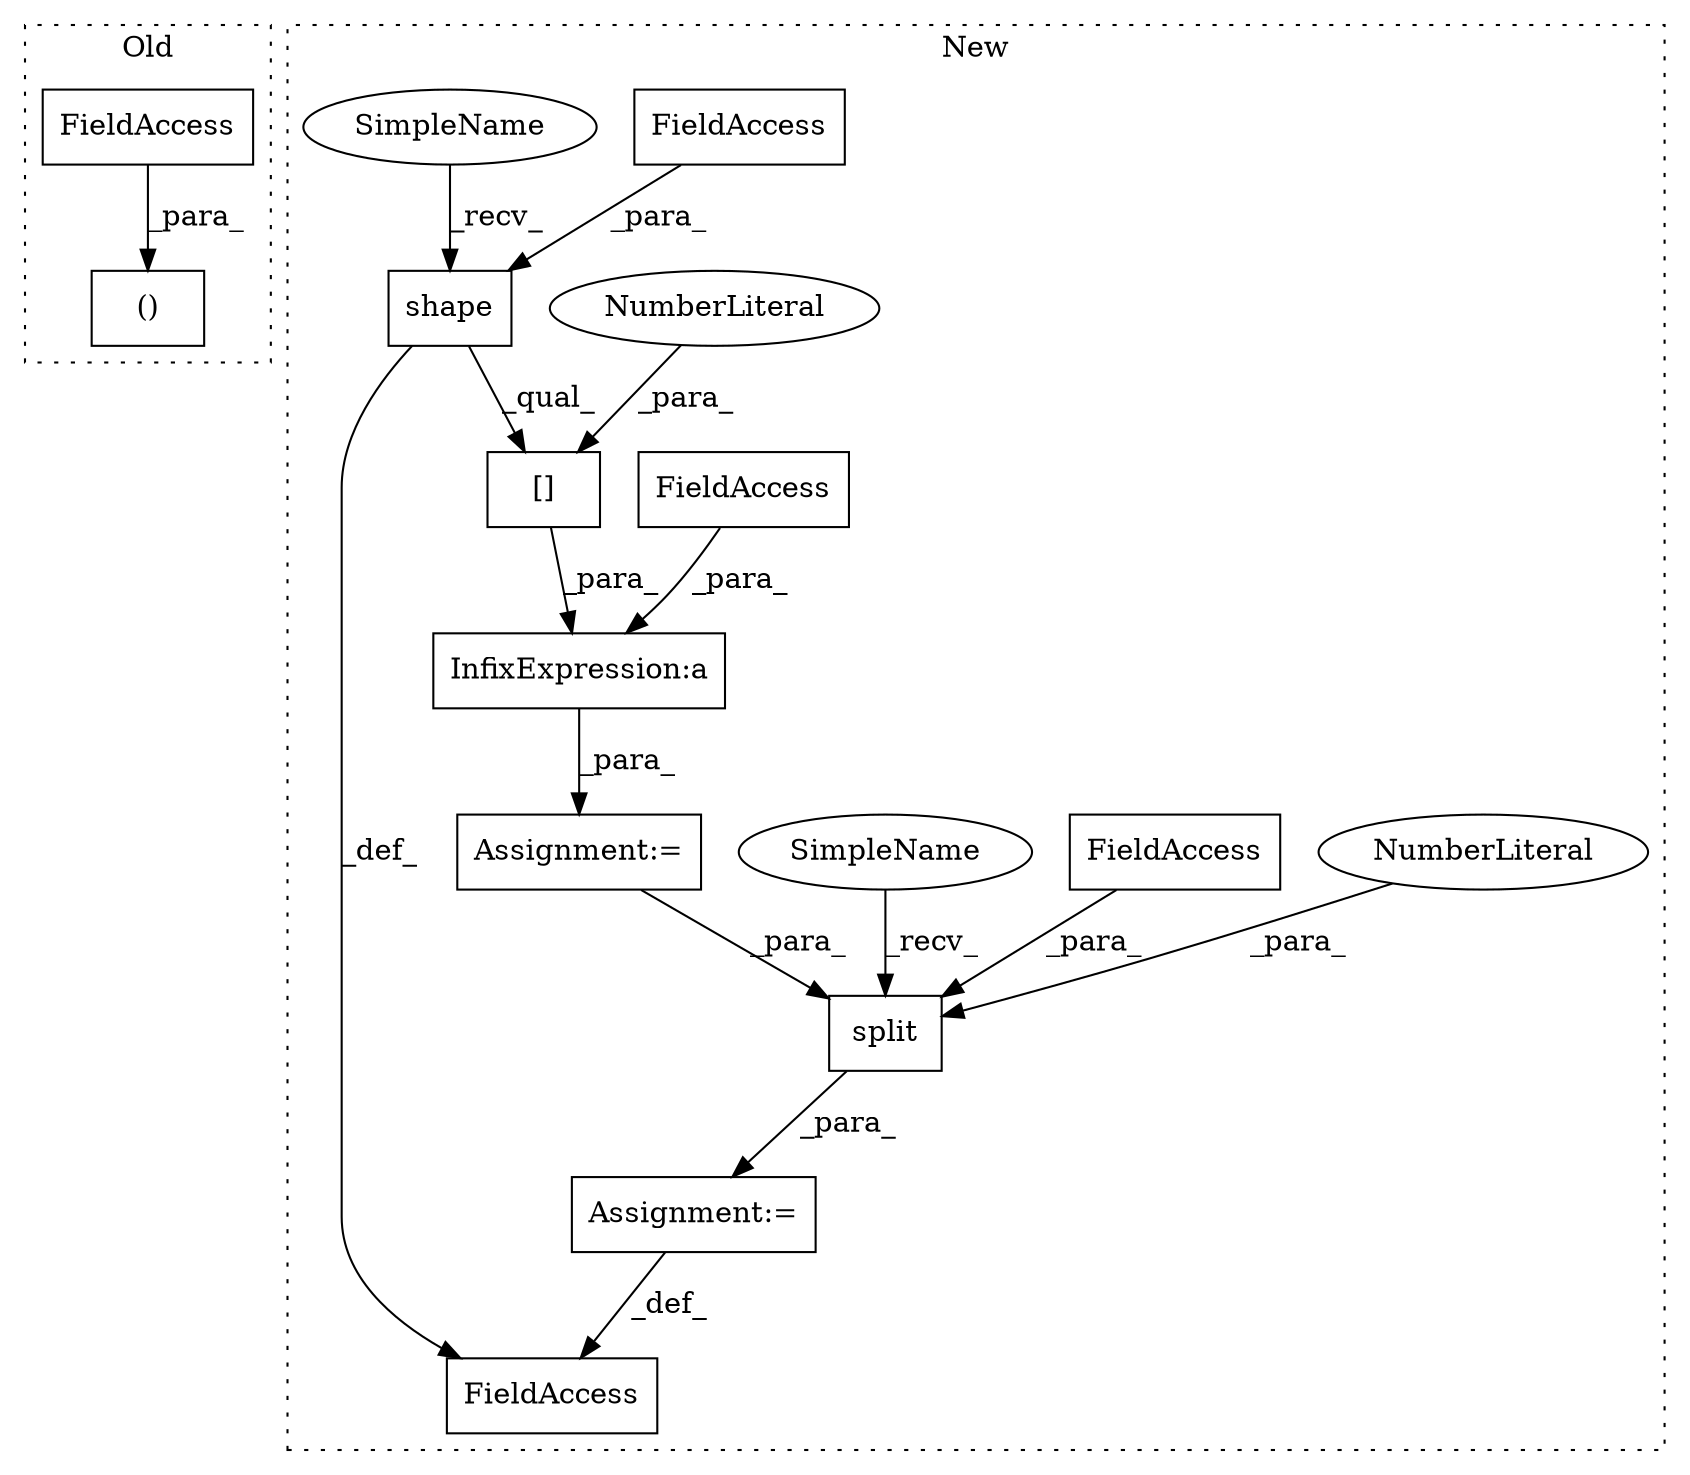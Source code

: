 digraph G {
subgraph cluster0 {
1 [label="()" a="106" s="16072" l="47" shape="box"];
10 [label="FieldAccess" a="22" s="16102" l="17" shape="box"];
label = "Old";
style="dotted";
}
subgraph cluster1 {
2 [label="shape" a="32" s="20767,20779" l="6,1" shape="box"];
3 [label="Assignment:=" a="7" s="20759" l="1" shape="box"];
4 [label="Assignment:=" a="7" s="20829" l="1" shape="box"];
5 [label="[]" a="2" s="20761,20782" l="20,1" shape="box"];
6 [label="NumberLiteral" a="34" s="20781" l="1" shape="ellipse"];
7 [label="split" a="32" s="20836,20857" l="6,1" shape="box"];
8 [label="InfixExpression:a" a="27" s="20783" l="3" shape="box"];
9 [label="NumberLiteral" a="34" s="20856" l="1" shape="ellipse"];
11 [label="FieldAccess" a="22" s="20786" l="6" shape="box"];
12 [label="FieldAccess" a="22" s="20842" l="6" shape="box"];
13 [label="FieldAccess" a="22" s="20773" l="6" shape="box"];
14 [label="FieldAccess" a="22" s="20823" l="6" shape="box"];
15 [label="SimpleName" a="42" s="20830" l="5" shape="ellipse"];
16 [label="SimpleName" a="42" s="20761" l="5" shape="ellipse"];
label = "New";
style="dotted";
}
2 -> 14 [label="_def_"];
2 -> 5 [label="_qual_"];
3 -> 7 [label="_para_"];
4 -> 14 [label="_def_"];
5 -> 8 [label="_para_"];
6 -> 5 [label="_para_"];
7 -> 4 [label="_para_"];
8 -> 3 [label="_para_"];
9 -> 7 [label="_para_"];
10 -> 1 [label="_para_"];
11 -> 8 [label="_para_"];
12 -> 7 [label="_para_"];
13 -> 2 [label="_para_"];
15 -> 7 [label="_recv_"];
16 -> 2 [label="_recv_"];
}